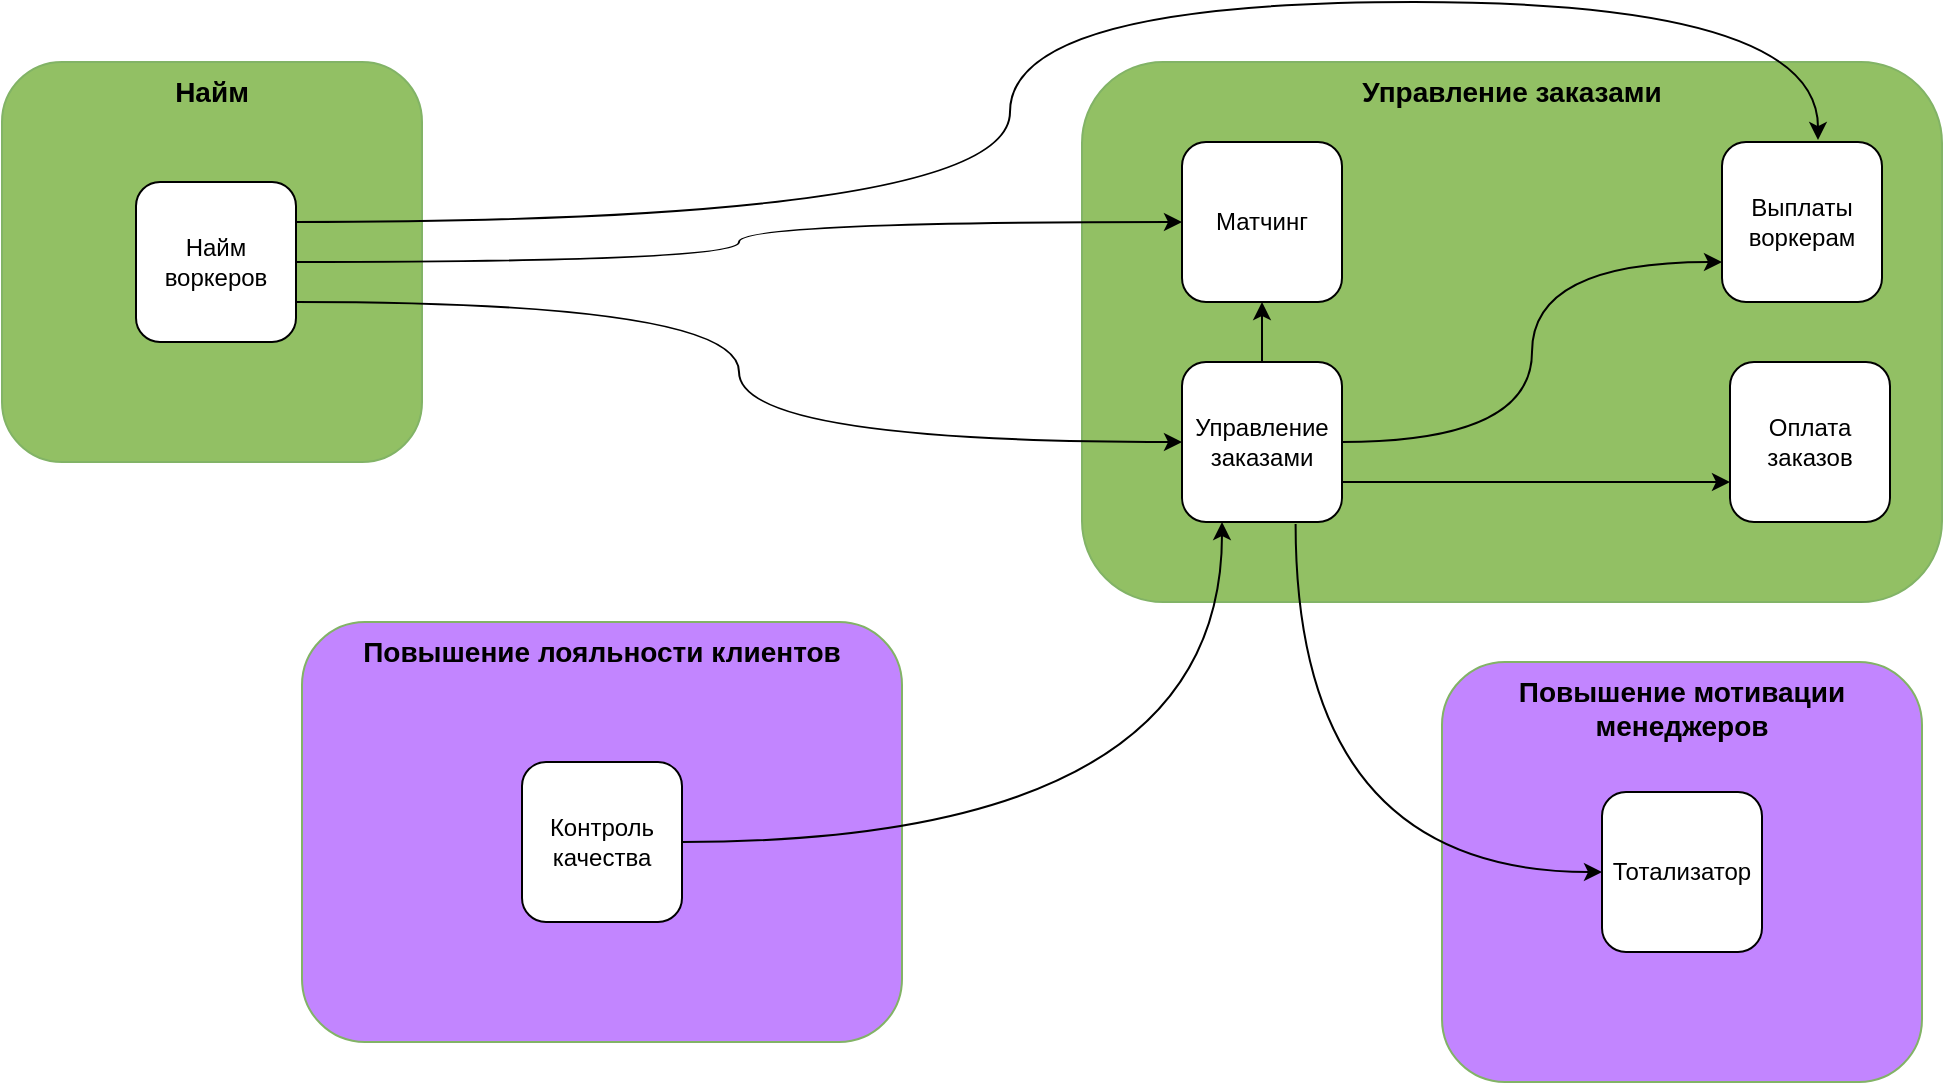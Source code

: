 <mxfile version="24.6.4" type="device">
  <diagram name="Страница — 1" id="pB-DCqzlVxQYwyFY6dTd">
    <mxGraphModel dx="2119" dy="974" grid="1" gridSize="10" guides="1" tooltips="1" connect="1" arrows="1" fold="1" page="1" pageScale="1" pageWidth="827" pageHeight="1169" math="0" shadow="0">
      <root>
        <mxCell id="0" />
        <mxCell id="1" parent="0" />
        <mxCell id="i9HxITUdwTg5ynkEMa7d-1" value="&lt;font style=&quot;font-size: 14px;&quot;&gt;Найм&lt;/font&gt;" style="rounded=1;whiteSpace=wrap;html=1;fillColor=#92C064;strokeColor=#82b366;horizontal=1;verticalAlign=top;fontSize=14;fontStyle=1" vertex="1" parent="1">
          <mxGeometry x="-450" y="110" width="210" height="200" as="geometry" />
        </mxCell>
        <mxCell id="i9HxITUdwTg5ynkEMa7d-2" value="Повышение мотивации менеджеров" style="rounded=1;whiteSpace=wrap;html=1;fillColor=#C285FF;strokeColor=#82b366;verticalAlign=top;fontStyle=1;fontSize=14;" vertex="1" parent="1">
          <mxGeometry x="270" y="410" width="240" height="210" as="geometry" />
        </mxCell>
        <mxCell id="i9HxITUdwTg5ynkEMa7d-3" value="Повышение лояльности клиентов" style="rounded=1;whiteSpace=wrap;html=1;fillColor=#C285FF;strokeColor=#82b366;verticalAlign=top;fontSize=14;fontStyle=1" vertex="1" parent="1">
          <mxGeometry x="-300" y="390" width="300" height="210" as="geometry" />
        </mxCell>
        <mxCell id="i9HxITUdwTg5ynkEMa7d-4" value="&lt;font style=&quot;font-size: 14px;&quot;&gt;&lt;b&gt;Управление заказами&lt;/b&gt;&lt;/font&gt;" style="rounded=1;whiteSpace=wrap;html=1;fillColor=#92C064;strokeColor=#82b366;verticalAlign=top;" vertex="1" parent="1">
          <mxGeometry x="90" y="110" width="430" height="270" as="geometry" />
        </mxCell>
        <mxCell id="i9HxITUdwTg5ynkEMa7d-15" style="edgeStyle=orthogonalEdgeStyle;rounded=0;orthogonalLoop=1;jettySize=auto;html=1;entryX=0;entryY=0.5;entryDx=0;entryDy=0;curved=1;exitX=1;exitY=0.75;exitDx=0;exitDy=0;" edge="1" parent="1" source="i9HxITUdwTg5ynkEMa7d-6" target="i9HxITUdwTg5ynkEMa7d-11">
          <mxGeometry relative="1" as="geometry" />
        </mxCell>
        <mxCell id="i9HxITUdwTg5ynkEMa7d-21" style="edgeStyle=orthogonalEdgeStyle;rounded=0;orthogonalLoop=1;jettySize=auto;html=1;entryX=0;entryY=0.5;entryDx=0;entryDy=0;curved=1;" edge="1" parent="1" source="i9HxITUdwTg5ynkEMa7d-6" target="i9HxITUdwTg5ynkEMa7d-10">
          <mxGeometry relative="1" as="geometry" />
        </mxCell>
        <mxCell id="i9HxITUdwTg5ynkEMa7d-6" value="Найм воркеров" style="rounded=1;whiteSpace=wrap;html=1;" vertex="1" parent="1">
          <mxGeometry x="-383" y="170" width="80" height="80" as="geometry" />
        </mxCell>
        <mxCell id="i9HxITUdwTg5ynkEMa7d-8" value="Оплата заказов" style="rounded=1;whiteSpace=wrap;html=1;" vertex="1" parent="1">
          <mxGeometry x="414" y="260" width="80" height="80" as="geometry" />
        </mxCell>
        <mxCell id="i9HxITUdwTg5ynkEMa7d-9" value="Выплаты воркерам" style="rounded=1;whiteSpace=wrap;html=1;" vertex="1" parent="1">
          <mxGeometry x="410" y="150" width="80" height="80" as="geometry" />
        </mxCell>
        <mxCell id="i9HxITUdwTg5ynkEMa7d-10" value="Матчинг" style="rounded=1;whiteSpace=wrap;html=1;" vertex="1" parent="1">
          <mxGeometry x="140" y="150" width="80" height="80" as="geometry" />
        </mxCell>
        <mxCell id="i9HxITUdwTg5ynkEMa7d-12" style="edgeStyle=orthogonalEdgeStyle;rounded=0;orthogonalLoop=1;jettySize=auto;html=1;entryX=0.5;entryY=1;entryDx=0;entryDy=0;curved=1;" edge="1" parent="1" source="i9HxITUdwTg5ynkEMa7d-11" target="i9HxITUdwTg5ynkEMa7d-10">
          <mxGeometry relative="1" as="geometry" />
        </mxCell>
        <mxCell id="i9HxITUdwTg5ynkEMa7d-13" style="edgeStyle=orthogonalEdgeStyle;rounded=0;orthogonalLoop=1;jettySize=auto;html=1;entryX=0;entryY=0.75;entryDx=0;entryDy=0;exitX=1;exitY=0.75;exitDx=0;exitDy=0;curved=1;" edge="1" parent="1" source="i9HxITUdwTg5ynkEMa7d-11" target="i9HxITUdwTg5ynkEMa7d-8">
          <mxGeometry relative="1" as="geometry" />
        </mxCell>
        <mxCell id="i9HxITUdwTg5ynkEMa7d-14" style="edgeStyle=orthogonalEdgeStyle;rounded=0;orthogonalLoop=1;jettySize=auto;html=1;entryX=0;entryY=0.75;entryDx=0;entryDy=0;curved=1;" edge="1" parent="1" source="i9HxITUdwTg5ynkEMa7d-11" target="i9HxITUdwTg5ynkEMa7d-9">
          <mxGeometry relative="1" as="geometry" />
        </mxCell>
        <mxCell id="i9HxITUdwTg5ynkEMa7d-20" style="edgeStyle=orthogonalEdgeStyle;rounded=0;orthogonalLoop=1;jettySize=auto;html=1;entryX=0;entryY=0.5;entryDx=0;entryDy=0;curved=1;exitX=0.71;exitY=1.013;exitDx=0;exitDy=0;exitPerimeter=0;" edge="1" parent="1" source="i9HxITUdwTg5ynkEMa7d-11" target="i9HxITUdwTg5ynkEMa7d-17">
          <mxGeometry relative="1" as="geometry" />
        </mxCell>
        <mxCell id="i9HxITUdwTg5ynkEMa7d-11" value="Управление заказами" style="rounded=1;whiteSpace=wrap;html=1;" vertex="1" parent="1">
          <mxGeometry x="140" y="260" width="80" height="80" as="geometry" />
        </mxCell>
        <mxCell id="i9HxITUdwTg5ynkEMa7d-16" style="edgeStyle=orthogonalEdgeStyle;rounded=0;orthogonalLoop=1;jettySize=auto;html=1;exitX=1;exitY=0.25;exitDx=0;exitDy=0;entryX=0.6;entryY=-0.012;entryDx=0;entryDy=0;entryPerimeter=0;curved=1;" edge="1" parent="1" source="i9HxITUdwTg5ynkEMa7d-6" target="i9HxITUdwTg5ynkEMa7d-9">
          <mxGeometry relative="1" as="geometry">
            <Array as="points">
              <mxPoint x="54" y="190" />
              <mxPoint x="54" y="80" />
              <mxPoint x="458" y="80" />
            </Array>
          </mxGeometry>
        </mxCell>
        <mxCell id="i9HxITUdwTg5ynkEMa7d-17" value="Тотализатор" style="rounded=1;whiteSpace=wrap;html=1;" vertex="1" parent="1">
          <mxGeometry x="350" y="475" width="80" height="80" as="geometry" />
        </mxCell>
        <mxCell id="i9HxITUdwTg5ynkEMa7d-19" style="edgeStyle=orthogonalEdgeStyle;rounded=0;orthogonalLoop=1;jettySize=auto;html=1;entryX=0.25;entryY=1;entryDx=0;entryDy=0;curved=1;" edge="1" parent="1" source="i9HxITUdwTg5ynkEMa7d-18" target="i9HxITUdwTg5ynkEMa7d-11">
          <mxGeometry relative="1" as="geometry" />
        </mxCell>
        <mxCell id="i9HxITUdwTg5ynkEMa7d-18" value="Контроль качества" style="rounded=1;whiteSpace=wrap;html=1;" vertex="1" parent="1">
          <mxGeometry x="-190" y="460" width="80" height="80" as="geometry" />
        </mxCell>
      </root>
    </mxGraphModel>
  </diagram>
</mxfile>
